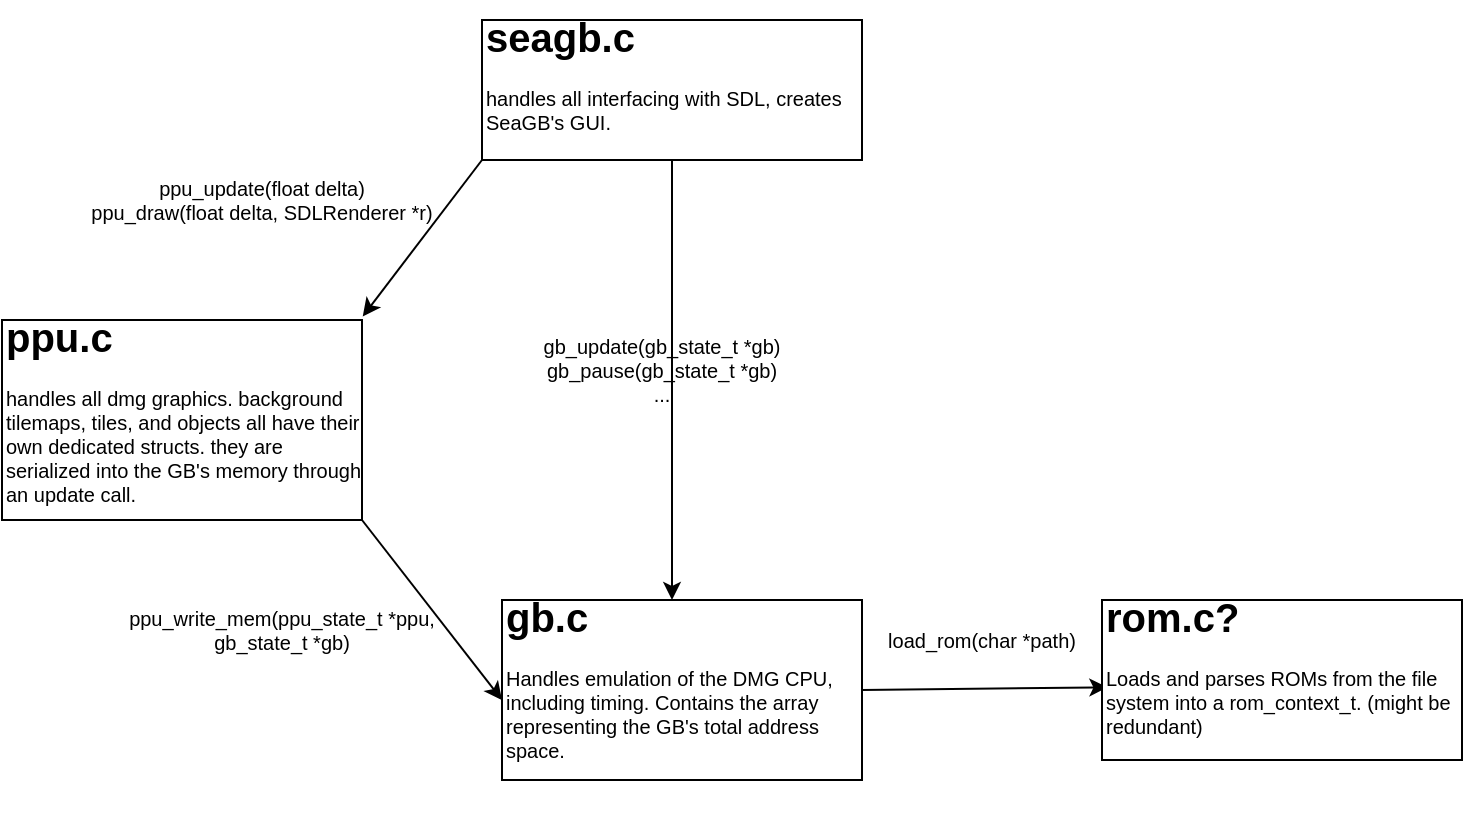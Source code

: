 <mxfile version="28.2.0">
  <diagram name="Page-1" id="wHOfdho7OG8wOkAc94i6">
    <mxGraphModel dx="723" dy="397" grid="1" gridSize="10" guides="1" tooltips="1" connect="1" arrows="1" fold="1" page="1" pageScale="1" pageWidth="1100" pageHeight="850" math="0" shadow="0">
      <root>
        <mxCell id="0" />
        <mxCell id="1" parent="0" />
        <mxCell id="9ffduEdVhomI4skiuL9E-9" value="" style="endArrow=classic;html=1;rounded=0;entryX=0.5;entryY=0.083;entryDx=0;entryDy=0;entryPerimeter=0;fontSize=10;exitX=0.5;exitY=1;exitDx=0;exitDy=0;" parent="1" target="9ffduEdVhomI4skiuL9E-4" edge="1" source="9ffduEdVhomI4skiuL9E-6">
          <mxGeometry width="50" height="50" relative="1" as="geometry">
            <mxPoint x="520" y="180" as="sourcePoint" />
            <mxPoint x="570" y="130" as="targetPoint" />
          </mxGeometry>
        </mxCell>
        <mxCell id="9ffduEdVhomI4skiuL9E-10" value="&lt;div&gt;gb_update(gb_state_t *gb)&lt;/div&gt;&lt;div&gt;gb_pause(gb_state_t *gb)&lt;/div&gt;&lt;div&gt;...&lt;/div&gt;" style="text;html=1;align=center;verticalAlign=middle;whiteSpace=wrap;rounded=0;fontSize=10;" parent="1" vertex="1">
          <mxGeometry x="310" y="235" width="220" height="60" as="geometry" />
        </mxCell>
        <mxCell id="4nuDqXgeOVnS-LmgX9Fc-3" value="" style="endArrow=classic;html=1;rounded=0;exitX=1;exitY=0.5;exitDx=0;exitDy=0;fontSize=10;entryX=0.015;entryY=0.671;entryDx=0;entryDy=0;entryPerimeter=0;" edge="1" parent="1" source="9ffduEdVhomI4skiuL9E-1" target="4nuDqXgeOVnS-LmgX9Fc-2">
          <mxGeometry width="50" height="50" relative="1" as="geometry">
            <mxPoint x="800" y="320" as="sourcePoint" />
            <mxPoint x="850" y="265" as="targetPoint" />
          </mxGeometry>
        </mxCell>
        <mxCell id="4nuDqXgeOVnS-LmgX9Fc-5" value="load_rom(char *path)" style="text;html=1;align=center;verticalAlign=middle;whiteSpace=wrap;rounded=0;fontSize=10;" vertex="1" parent="1">
          <mxGeometry x="470" y="370" width="220" height="60" as="geometry" />
        </mxCell>
        <mxCell id="4nuDqXgeOVnS-LmgX9Fc-8" value="&lt;div&gt;ppu_update(float delta)&lt;/div&gt;&lt;div&gt;ppu_draw(float delta, SDLRenderer *r)&lt;/div&gt;" style="text;html=1;align=center;verticalAlign=middle;whiteSpace=wrap;rounded=0;fontSize=10;" vertex="1" parent="1">
          <mxGeometry x="110" y="150" width="220" height="60" as="geometry" />
        </mxCell>
        <mxCell id="4nuDqXgeOVnS-LmgX9Fc-9" value="" style="endArrow=classic;html=1;rounded=0;entryX=1.002;entryY=0.082;entryDx=0;entryDy=0;entryPerimeter=0;fontSize=10;exitX=1;exitY=1;exitDx=0;exitDy=0;" edge="1" parent="1" target="4nuDqXgeOVnS-LmgX9Fc-7">
          <mxGeometry width="50" height="50" relative="1" as="geometry">
            <mxPoint x="330" y="160" as="sourcePoint" />
            <mxPoint x="379" y="228" as="targetPoint" />
          </mxGeometry>
        </mxCell>
        <mxCell id="4nuDqXgeOVnS-LmgX9Fc-10" value="" style="endArrow=classic;html=1;rounded=0;entryX=0;entryY=0.5;entryDx=0;entryDy=0;exitX=1;exitY=1;exitDx=0;exitDy=0;" edge="1" parent="1" source="4nuDqXgeOVnS-LmgX9Fc-6" target="9ffduEdVhomI4skiuL9E-4">
          <mxGeometry width="50" height="50" relative="1" as="geometry">
            <mxPoint x="290" y="280" as="sourcePoint" />
            <mxPoint x="340" y="230" as="targetPoint" />
          </mxGeometry>
        </mxCell>
        <mxCell id="4nuDqXgeOVnS-LmgX9Fc-11" value="&lt;div&gt;ppu_write_mem(ppu_state_t *ppu, gb_state_t *gb)&lt;/div&gt;" style="text;html=1;align=center;verticalAlign=middle;whiteSpace=wrap;rounded=0;fontSize=10;" vertex="1" parent="1">
          <mxGeometry x="140" y="365" width="180" height="60" as="geometry" />
        </mxCell>
        <mxCell id="4nuDqXgeOVnS-LmgX9Fc-12" value="" style="group" vertex="1" connectable="0" parent="1">
          <mxGeometry x="340" y="370" width="180" height="120" as="geometry" />
        </mxCell>
        <mxCell id="9ffduEdVhomI4skiuL9E-1" value="" style="rounded=0;whiteSpace=wrap;html=1;fontSize=10;" parent="4nuDqXgeOVnS-LmgX9Fc-12" vertex="1">
          <mxGeometry y="10" width="180" height="90" as="geometry" />
        </mxCell>
        <mxCell id="9ffduEdVhomI4skiuL9E-4" value="&lt;h1 style=&quot;margin-top: 0px;&quot;&gt;&lt;font&gt;gb.c&lt;/font&gt;&lt;/h1&gt;&lt;p&gt;Handles emulation of the DMG CPU, including timing. Contains the array representing the GB&#39;s total address space.&lt;/p&gt;" style="text;html=1;whiteSpace=wrap;overflow=hidden;rounded=0;fontSize=10;" parent="4nuDqXgeOVnS-LmgX9Fc-12" vertex="1">
          <mxGeometry width="170" height="120" as="geometry" />
        </mxCell>
        <mxCell id="4nuDqXgeOVnS-LmgX9Fc-13" value="" style="group" vertex="1" connectable="0" parent="1">
          <mxGeometry x="330" y="80" width="190" height="120" as="geometry" />
        </mxCell>
        <mxCell id="9ffduEdVhomI4skiuL9E-6" value="" style="rounded=0;whiteSpace=wrap;html=1;fontSize=10;" parent="4nuDqXgeOVnS-LmgX9Fc-13" vertex="1">
          <mxGeometry y="10" width="190" height="70" as="geometry" />
        </mxCell>
        <mxCell id="9ffduEdVhomI4skiuL9E-7" value="&lt;h1 style=&quot;margin-top: 0px;&quot;&gt;&lt;font&gt;seagb.c&lt;/font&gt;&lt;/h1&gt;&lt;p&gt;handles all interfacing with SDL, creates SeaGB&#39;s GUI.&lt;/p&gt;" style="text;html=1;whiteSpace=wrap;overflow=hidden;rounded=0;fontSize=10;" parent="4nuDqXgeOVnS-LmgX9Fc-13" vertex="1">
          <mxGeometry width="180" height="70" as="geometry" />
        </mxCell>
        <mxCell id="4nuDqXgeOVnS-LmgX9Fc-15" value="" style="group" vertex="1" connectable="0" parent="1">
          <mxGeometry x="90" y="230" width="180" height="110" as="geometry" />
        </mxCell>
        <mxCell id="4nuDqXgeOVnS-LmgX9Fc-6" value="" style="rounded=0;whiteSpace=wrap;html=1;fontSize=10;" vertex="1" parent="4nuDqXgeOVnS-LmgX9Fc-15">
          <mxGeometry y="10" width="180" height="100" as="geometry" />
        </mxCell>
        <mxCell id="4nuDqXgeOVnS-LmgX9Fc-7" value="&lt;h1 style=&quot;margin-top: 0px;&quot;&gt;&lt;font&gt;ppu.c&lt;/font&gt;&lt;/h1&gt;&lt;p&gt;handles all dmg graphics. background tilemaps, tiles, and objects all have their own dedicated structs. they are serialized into the GB&#39;s memory through an update call.&lt;/p&gt;" style="text;html=1;whiteSpace=wrap;overflow=hidden;rounded=0;fontSize=10;" vertex="1" parent="4nuDqXgeOVnS-LmgX9Fc-15">
          <mxGeometry width="180" height="100" as="geometry" />
        </mxCell>
        <mxCell id="4nuDqXgeOVnS-LmgX9Fc-16" value="" style="group" vertex="1" connectable="0" parent="1">
          <mxGeometry x="640" y="370" width="180" height="90" as="geometry" />
        </mxCell>
        <mxCell id="4nuDqXgeOVnS-LmgX9Fc-1" value="" style="rounded=0;whiteSpace=wrap;html=1;fontSize=10;" vertex="1" parent="4nuDqXgeOVnS-LmgX9Fc-16">
          <mxGeometry y="10" width="180" height="80" as="geometry" />
        </mxCell>
        <mxCell id="4nuDqXgeOVnS-LmgX9Fc-2" value="&lt;h1 style=&quot;margin-top: 0px;&quot;&gt;&lt;font&gt;rom.c?&lt;/font&gt;&lt;/h1&gt;&lt;p&gt;&lt;font&gt;Loads and parses ROMs from the file system into a rom_context_t. (might be redundant)&lt;/font&gt;&lt;/p&gt;" style="text;html=1;whiteSpace=wrap;overflow=hidden;rounded=0;fontSize=10;" vertex="1" parent="4nuDqXgeOVnS-LmgX9Fc-16">
          <mxGeometry width="180" height="80" as="geometry" />
        </mxCell>
      </root>
    </mxGraphModel>
  </diagram>
</mxfile>

